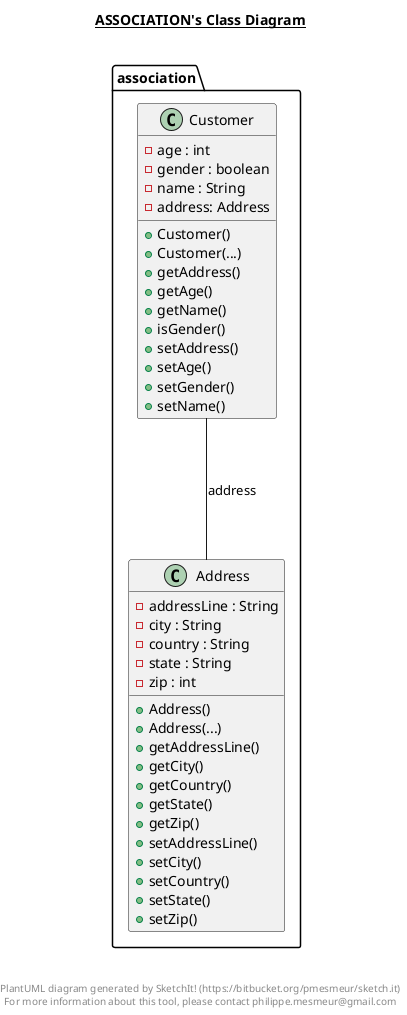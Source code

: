 @startuml

title __ASSOCIATION's Class Diagram__\n

  namespace association {
    class association.Address {
        - addressLine : String
        - city : String
        - country : String
        - state : String
        - zip : int
        + Address()
        + Address(...)
        + getAddressLine()
        + getCity()
        + getCountry()
        + getState()
        + getZip()
        + setAddressLine()
        + setCity()
        + setCountry()
        + setState()
        + setZip()
    }
  }
  

  namespace association {
    class association.Customer {
        - age : int
        - gender : boolean
        - name : String
        - address: Address
        + Customer()
        + Customer(...)
        + getAddress()
        + getAge()
        + getName()
        + isGender()
        + setAddress()
        + setAge()
        + setGender()
        + setName()
    }
  }
  

  association.Customer --- association.Address : address


right footer


PlantUML diagram generated by SketchIt! (https://bitbucket.org/pmesmeur/sketch.it)
For more information about this tool, please contact philippe.mesmeur@gmail.com
endfooter

@enduml
